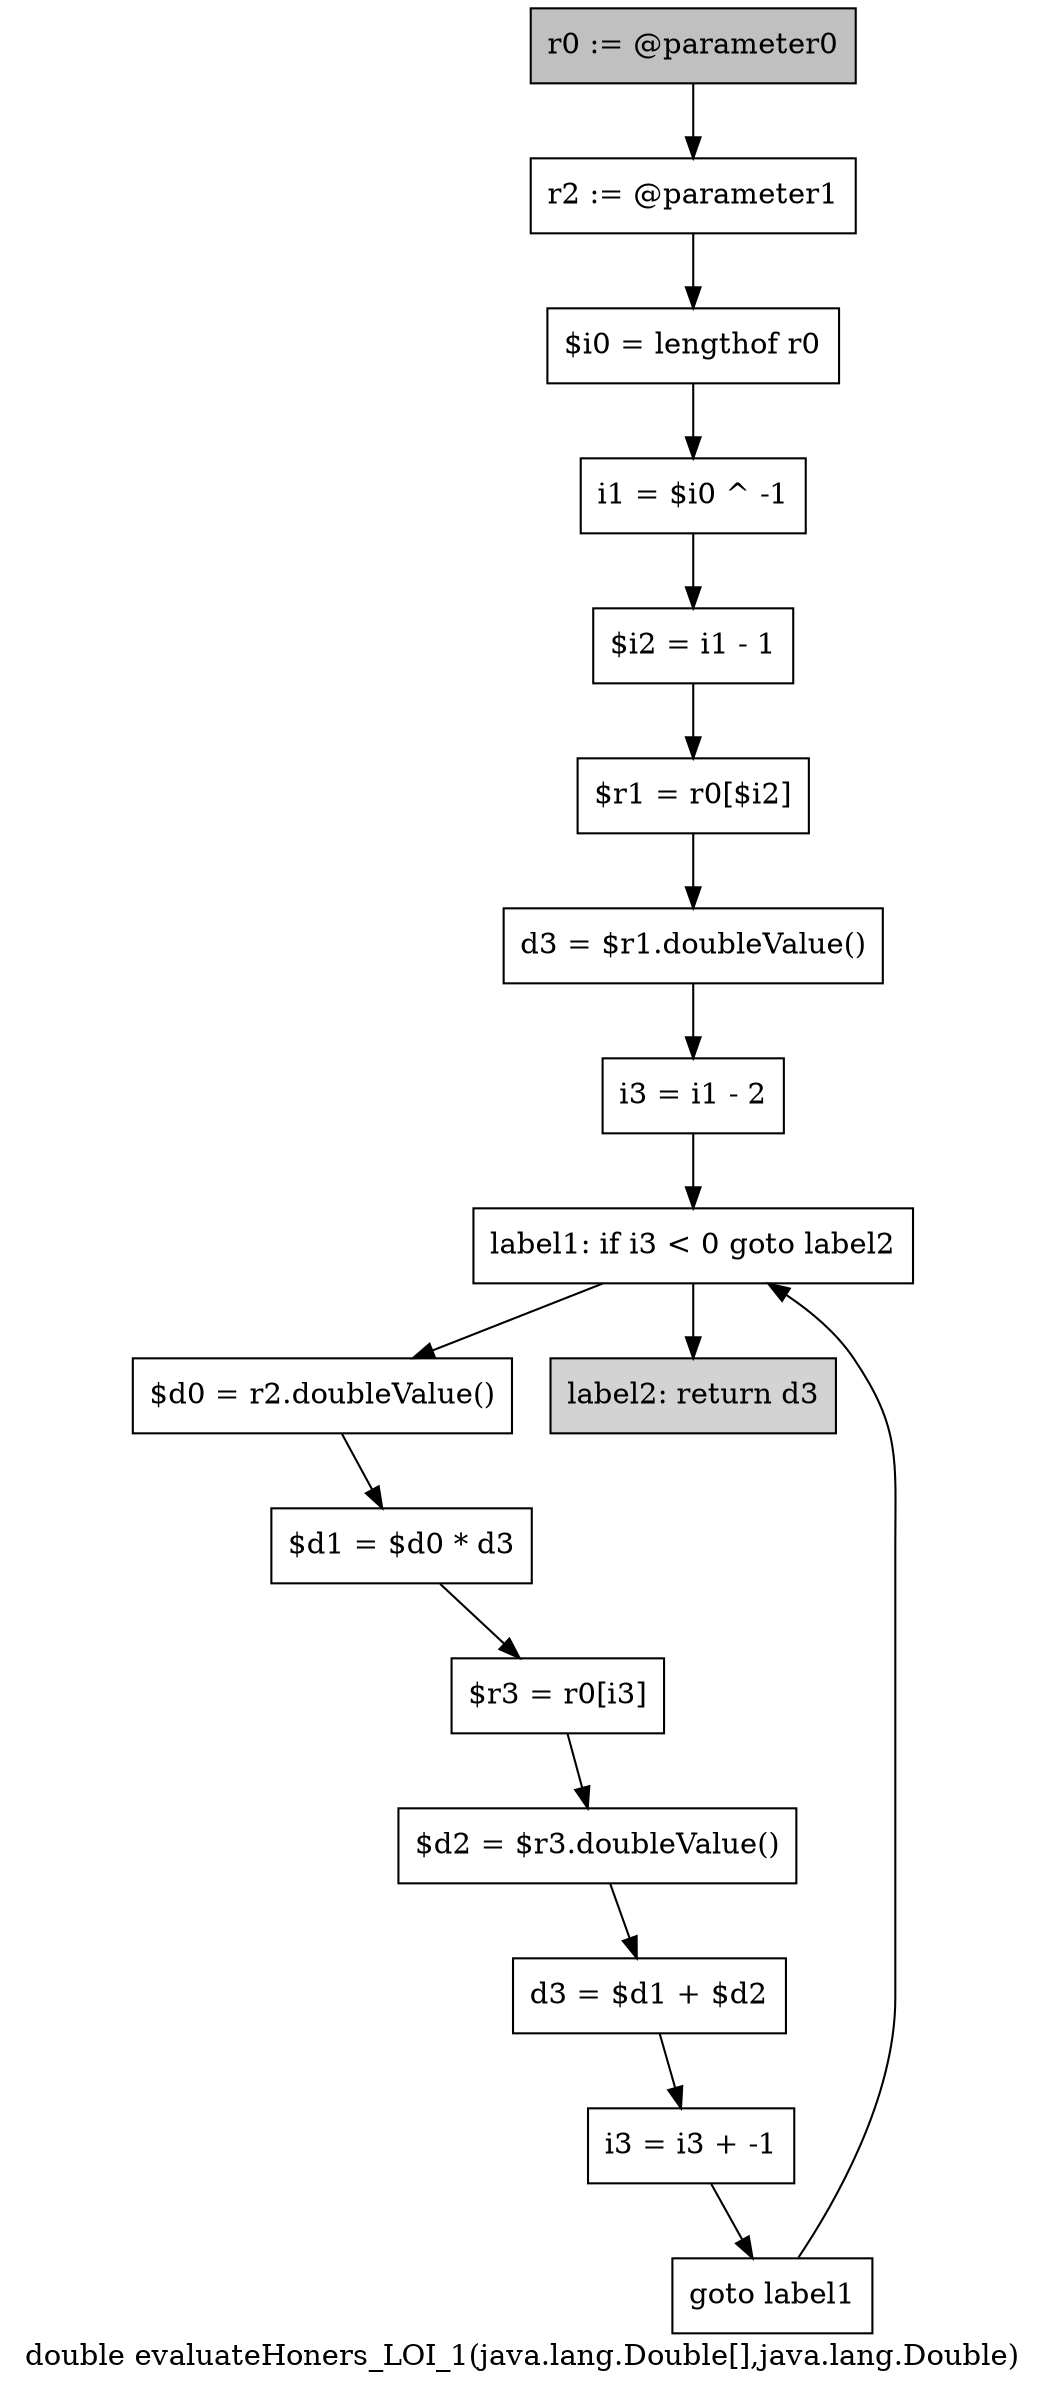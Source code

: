 digraph "double evaluateHoners_LOI_1(java.lang.Double[],java.lang.Double)" {
    label="double evaluateHoners_LOI_1(java.lang.Double[],java.lang.Double)";
    node [shape=box];
    "0" [style=filled,fillcolor=gray,label="r0 := @parameter0",];
    "1" [label="r2 := @parameter1",];
    "0"->"1";
    "2" [label="$i0 = lengthof r0",];
    "1"->"2";
    "3" [label="i1 = $i0 ^ -1",];
    "2"->"3";
    "4" [label="$i2 = i1 - 1",];
    "3"->"4";
    "5" [label="$r1 = r0[$i2]",];
    "4"->"5";
    "6" [label="d3 = $r1.doubleValue()",];
    "5"->"6";
    "7" [label="i3 = i1 - 2",];
    "6"->"7";
    "8" [label="label1: if i3 < 0 goto label2",];
    "7"->"8";
    "9" [label="$d0 = r2.doubleValue()",];
    "8"->"9";
    "16" [style=filled,fillcolor=lightgray,label="label2: return d3",];
    "8"->"16";
    "10" [label="$d1 = $d0 * d3",];
    "9"->"10";
    "11" [label="$r3 = r0[i3]",];
    "10"->"11";
    "12" [label="$d2 = $r3.doubleValue()",];
    "11"->"12";
    "13" [label="d3 = $d1 + $d2",];
    "12"->"13";
    "14" [label="i3 = i3 + -1",];
    "13"->"14";
    "15" [label="goto label1",];
    "14"->"15";
    "15"->"8";
}
